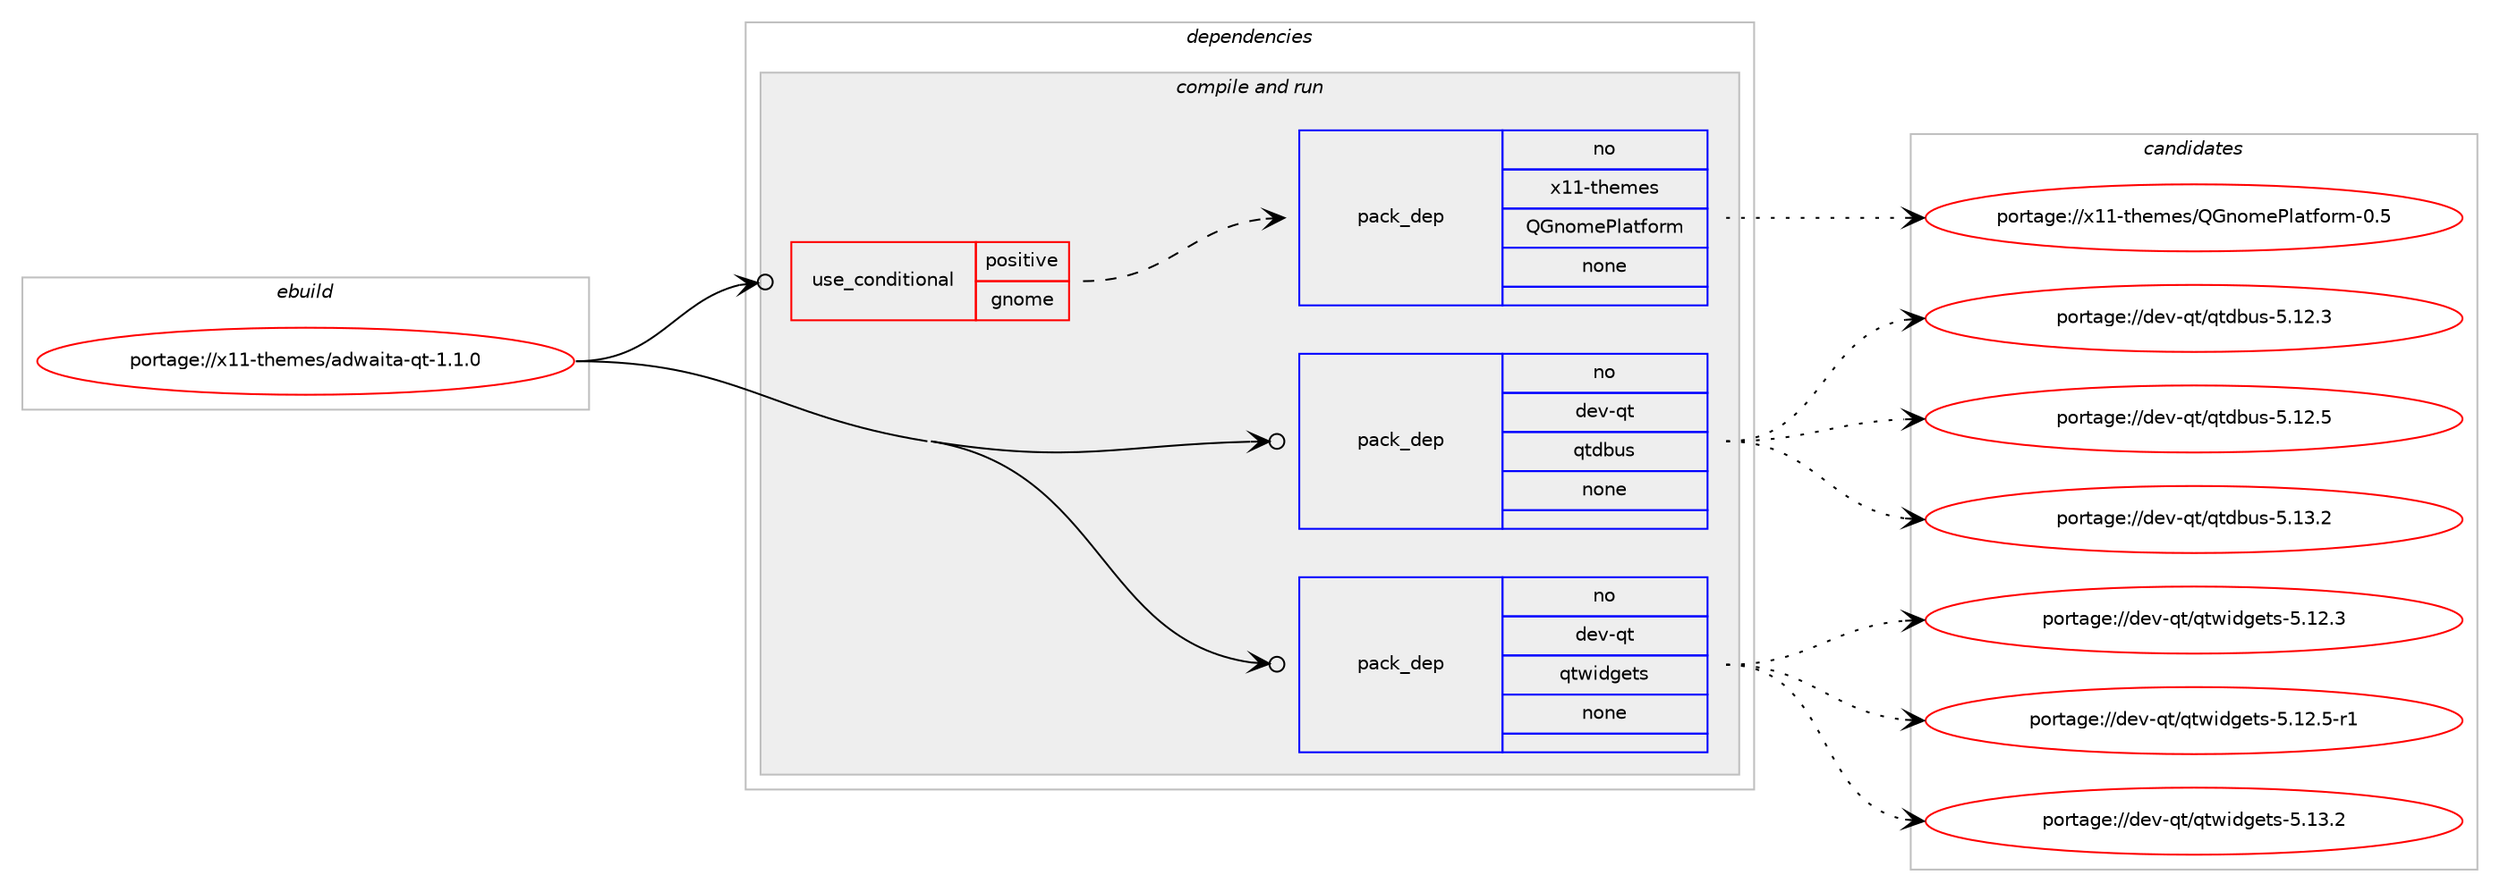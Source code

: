 digraph prolog {

# *************
# Graph options
# *************

newrank=true;
concentrate=true;
compound=true;
graph [rankdir=LR,fontname=Helvetica,fontsize=10,ranksep=1.5];#, ranksep=2.5, nodesep=0.2];
edge  [arrowhead=vee];
node  [fontname=Helvetica,fontsize=10];

# **********
# The ebuild
# **********

subgraph cluster_leftcol {
color=gray;
rank=same;
label=<<i>ebuild</i>>;
id [label="portage://x11-themes/adwaita-qt-1.1.0", color=red, width=4, href="../x11-themes/adwaita-qt-1.1.0.svg"];
}

# ****************
# The dependencies
# ****************

subgraph cluster_midcol {
color=gray;
label=<<i>dependencies</i>>;
subgraph cluster_compile {
fillcolor="#eeeeee";
style=filled;
label=<<i>compile</i>>;
}
subgraph cluster_compileandrun {
fillcolor="#eeeeee";
style=filled;
label=<<i>compile and run</i>>;
subgraph cond108983 {
dependency457950 [label=<<TABLE BORDER="0" CELLBORDER="1" CELLSPACING="0" CELLPADDING="4"><TR><TD ROWSPAN="3" CELLPADDING="10">use_conditional</TD></TR><TR><TD>positive</TD></TR><TR><TD>gnome</TD></TR></TABLE>>, shape=none, color=red];
subgraph pack340692 {
dependency457951 [label=<<TABLE BORDER="0" CELLBORDER="1" CELLSPACING="0" CELLPADDING="4" WIDTH="220"><TR><TD ROWSPAN="6" CELLPADDING="30">pack_dep</TD></TR><TR><TD WIDTH="110">no</TD></TR><TR><TD>x11-themes</TD></TR><TR><TD>QGnomePlatform</TD></TR><TR><TD>none</TD></TR><TR><TD></TD></TR></TABLE>>, shape=none, color=blue];
}
dependency457950:e -> dependency457951:w [weight=20,style="dashed",arrowhead="vee"];
}
id:e -> dependency457950:w [weight=20,style="solid",arrowhead="odotvee"];
subgraph pack340693 {
dependency457952 [label=<<TABLE BORDER="0" CELLBORDER="1" CELLSPACING="0" CELLPADDING="4" WIDTH="220"><TR><TD ROWSPAN="6" CELLPADDING="30">pack_dep</TD></TR><TR><TD WIDTH="110">no</TD></TR><TR><TD>dev-qt</TD></TR><TR><TD>qtdbus</TD></TR><TR><TD>none</TD></TR><TR><TD></TD></TR></TABLE>>, shape=none, color=blue];
}
id:e -> dependency457952:w [weight=20,style="solid",arrowhead="odotvee"];
subgraph pack340694 {
dependency457953 [label=<<TABLE BORDER="0" CELLBORDER="1" CELLSPACING="0" CELLPADDING="4" WIDTH="220"><TR><TD ROWSPAN="6" CELLPADDING="30">pack_dep</TD></TR><TR><TD WIDTH="110">no</TD></TR><TR><TD>dev-qt</TD></TR><TR><TD>qtwidgets</TD></TR><TR><TD>none</TD></TR><TR><TD></TD></TR></TABLE>>, shape=none, color=blue];
}
id:e -> dependency457953:w [weight=20,style="solid",arrowhead="odotvee"];
}
subgraph cluster_run {
fillcolor="#eeeeee";
style=filled;
label=<<i>run</i>>;
}
}

# **************
# The candidates
# **************

subgraph cluster_choices {
rank=same;
color=gray;
label=<<i>candidates</i>>;

subgraph choice340692 {
color=black;
nodesep=1;
choiceportage120494945116104101109101115478171110111109101801089711610211111410945484653 [label="portage://x11-themes/QGnomePlatform-0.5", color=red, width=4,href="../x11-themes/QGnomePlatform-0.5.svg"];
dependency457951:e -> choiceportage120494945116104101109101115478171110111109101801089711610211111410945484653:w [style=dotted,weight="100"];
}
subgraph choice340693 {
color=black;
nodesep=1;
choiceportage10010111845113116471131161009811711545534649504651 [label="portage://dev-qt/qtdbus-5.12.3", color=red, width=4,href="../dev-qt/qtdbus-5.12.3.svg"];
choiceportage10010111845113116471131161009811711545534649504653 [label="portage://dev-qt/qtdbus-5.12.5", color=red, width=4,href="../dev-qt/qtdbus-5.12.5.svg"];
choiceportage10010111845113116471131161009811711545534649514650 [label="portage://dev-qt/qtdbus-5.13.2", color=red, width=4,href="../dev-qt/qtdbus-5.13.2.svg"];
dependency457952:e -> choiceportage10010111845113116471131161009811711545534649504651:w [style=dotted,weight="100"];
dependency457952:e -> choiceportage10010111845113116471131161009811711545534649504653:w [style=dotted,weight="100"];
dependency457952:e -> choiceportage10010111845113116471131161009811711545534649514650:w [style=dotted,weight="100"];
}
subgraph choice340694 {
color=black;
nodesep=1;
choiceportage100101118451131164711311611910510010310111611545534649504651 [label="portage://dev-qt/qtwidgets-5.12.3", color=red, width=4,href="../dev-qt/qtwidgets-5.12.3.svg"];
choiceportage1001011184511311647113116119105100103101116115455346495046534511449 [label="portage://dev-qt/qtwidgets-5.12.5-r1", color=red, width=4,href="../dev-qt/qtwidgets-5.12.5-r1.svg"];
choiceportage100101118451131164711311611910510010310111611545534649514650 [label="portage://dev-qt/qtwidgets-5.13.2", color=red, width=4,href="../dev-qt/qtwidgets-5.13.2.svg"];
dependency457953:e -> choiceportage100101118451131164711311611910510010310111611545534649504651:w [style=dotted,weight="100"];
dependency457953:e -> choiceportage1001011184511311647113116119105100103101116115455346495046534511449:w [style=dotted,weight="100"];
dependency457953:e -> choiceportage100101118451131164711311611910510010310111611545534649514650:w [style=dotted,weight="100"];
}
}

}
